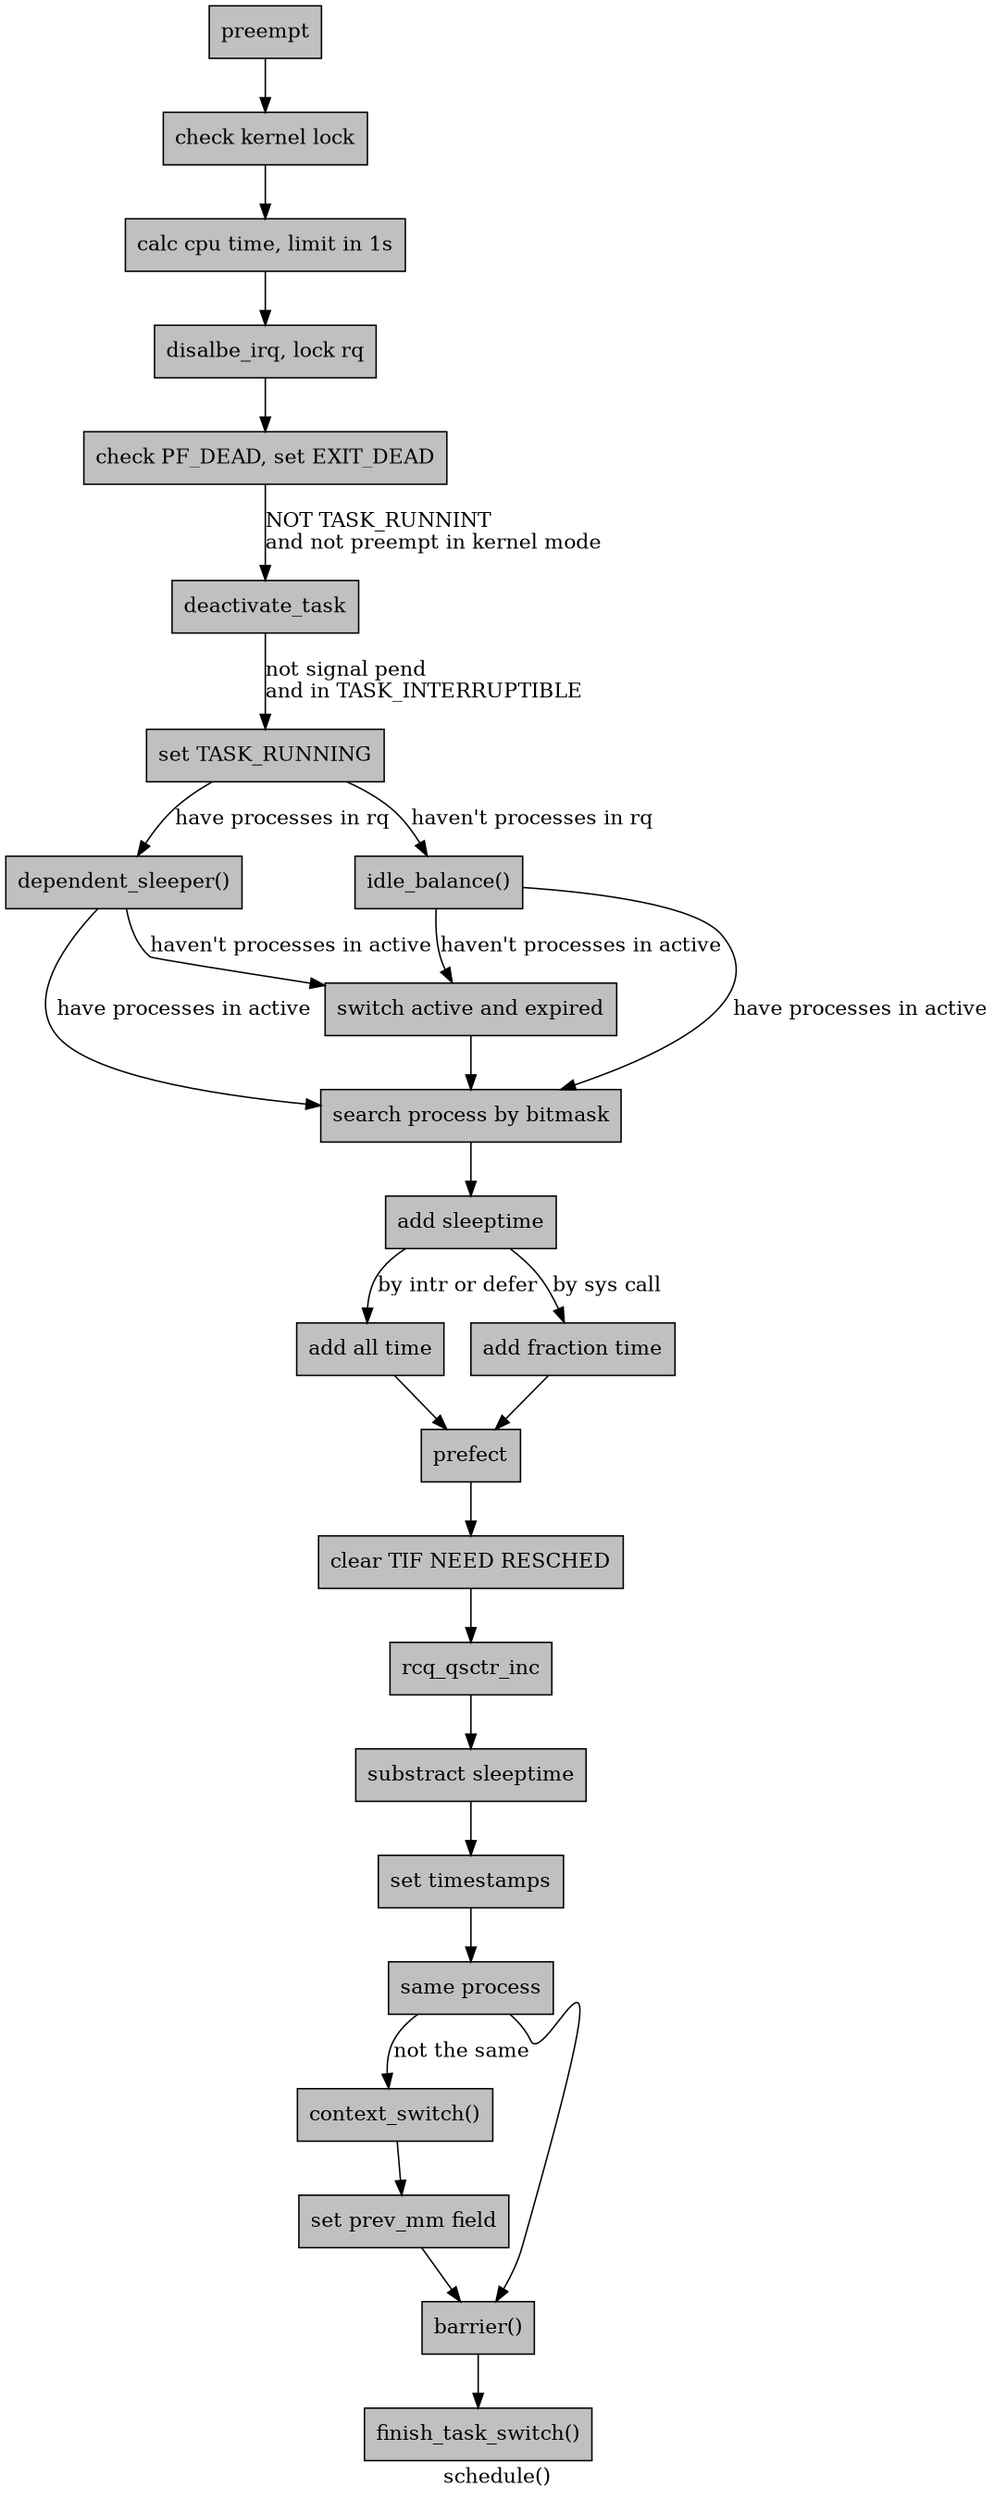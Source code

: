 digraph ulk7_schedule{
        label="schedule()";
        size="10,18";
        ratio=filled;
        
        node[style=filled,shape=box,fillcolor=gray];
        preempt;
        check_kernel_lock[label="check kernel lock"];
        sched_clock[label="calc cpu time, limit in 1s"];
        disable_irq_lock[label="disalbe_irq, lock rq"];
        PF_DEAD[label="check PF_DEAD, set EXIT_DEAD"];
        deactivate_task[label="deactivate_task"];
        set_task_running[label="set TASK_RUNNING"];
        dependent_sleeper[label="dependent_sleeper()"];
        idle_balance[label="idle_balance()"];
        exch_active_expired[label="switch active and expired"];
        search_process[label="search process by bitmask"];
        add_sleeptime[label="add sleeptime"];
        add_all_time[label="add all time"];
        add_fraction_time[label="add fraction time"];
        prefect;
        clear_TIF_NEED_RESCHED[label="clear TIF NEED RESCHED"];
        rcq_qsctr_inc;
        substract_sleeptime[label="substract sleeptime"];
        set_timestamps[label="set timestamps"];
        same_process[label="same process"];
        context_switch[label="context_switch()"];
        set_prev_mm[label="set prev_mm field"];
        barrier[label="barrier()"];
        finish_task_switch[label="finish_task_switch()"];
        
        preempt -> check_kernel_lock;
        check_kernel_lock -> sched_clock;
        sched_clock -> disable_irq_lock;
        disable_irq_lock -> PF_DEAD;
        PF_DEAD -> deactivate_task[label="NOT TASK_RUNNINT\land not preempt in kernel mode"];
        deactivate_task -> set_task_running[label="not signal pend \land in TASK_INTERRUPTIBLE"];
        set_task_running -> dependent_sleeper[label="have processes in rq"];
        dependent_sleeper -> exch_active_expired[label="haven't processes in active"];
        dependent_sleeper -> search_process[label="have processes in active"];
        set_task_running -> idle_balance[label="haven't processes in rq"];
        idle_balance -> exch_active_expired[label="haven't processes in active"];
        idle_balance -> search_process[label="have processes in active"];
        exch_active_expired -> search_process;
        search_process -> add_sleeptime;
        add_sleeptime -> add_all_time[label="by intr or defer"];
        add_sleeptime -> add_fraction_time[label="by sys call"];
        
        add_all_time -> prefect;
        add_fraction_time -> prefect;
        prefect -> clear_TIF_NEED_RESCHED;
        clear_TIF_NEED_RESCHED -> rcq_qsctr_inc;
        rcq_qsctr_inc -> substract_sleeptime;
        substract_sleeptime -> set_timestamps;
        set_timestamps -> same_process;
        same_process -> context_switch[label="not the same"];
        same_process -> barrier;
        context_switch -> set_prev_mm;
        set_prev_mm -> barrier;
        barrier -> finish_task_switch;
}
